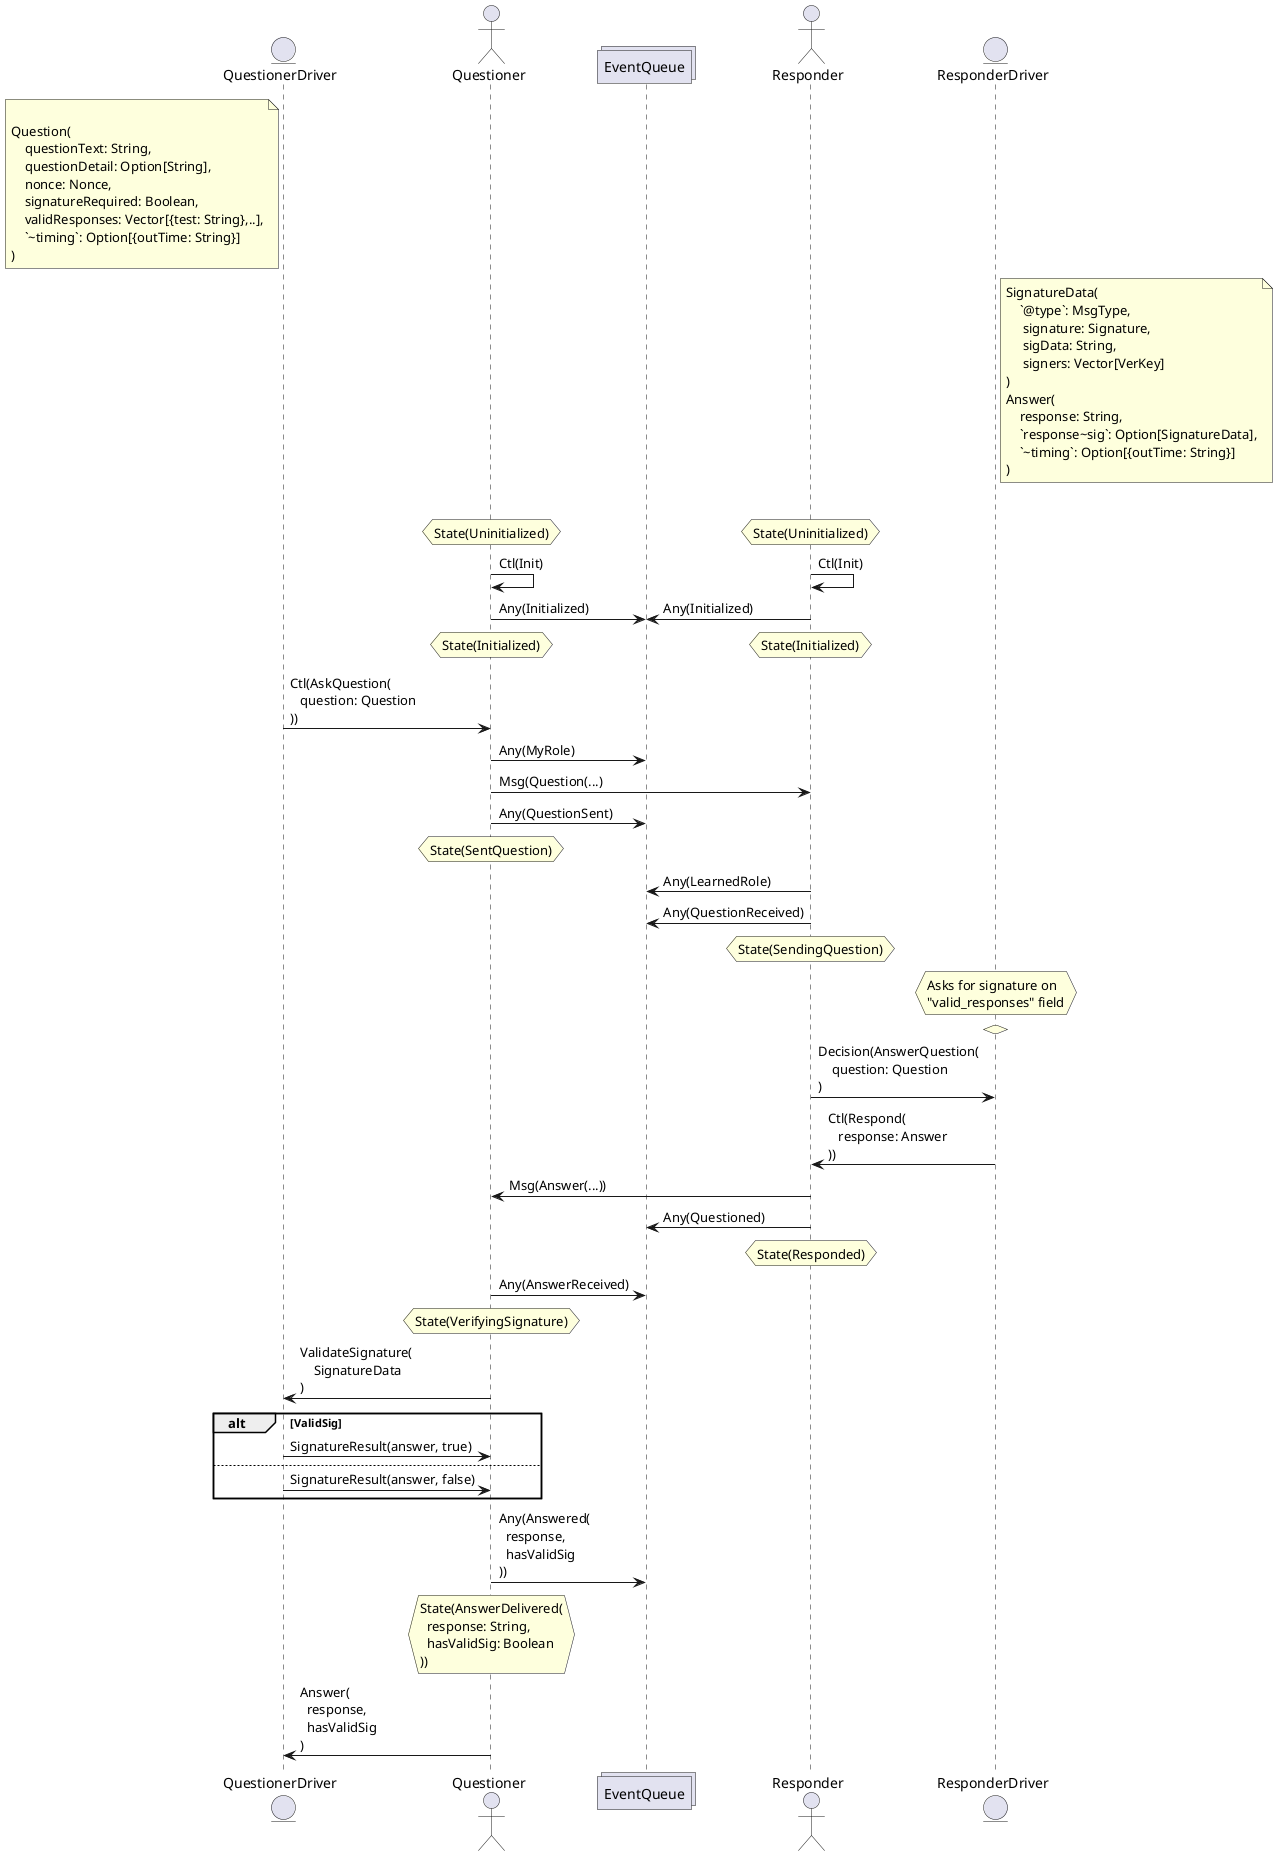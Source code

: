 @startuml Question Protocol

entity QuestionerDriver
actor Questioner
collections EventQueue
actor Responder
entity ResponderDriver


note left of QuestionerDriver

Question(
    questionText: String,
    questionDetail: Option[String],
    nonce: Nonce,
    signatureRequired: Boolean,
    validResponses: Vector[{test: String},..],
    `~timing`: Option[{outTime: String}]
)
end note

note right of ResponderDriver
SignatureData(
    `@type`: MsgType,
     signature: Signature,
     sigData: String,
     signers: Vector[VerKey]
)
Answer(
    response: String,
    `response~sig`: Option[SignatureData],
    `~timing`: Option[{outTime: String}]
)
end note

par2

  hnote over Questioner: State(Uninitialized)
  Questioner -> Questioner: Ctl(Init)
  Questioner -> EventQueue: Any(Initialized)
  hnote over Questioner: State(Initialized)
else
  hnote over Responder: State(Uninitialized)
  Responder -> Responder: Ctl(Init)
  Responder -> EventQueue: Any(Initialized)
  hnote over Responder: State(Initialized)
end
QuestionerDriver -> Questioner: Ctl(AskQuestion(\n   question: Question\n))
Questioner -> EventQueue: Any(MyRole)

Questioner -> Responder: Msg(Question(...)
Questioner -> EventQueue: Any(QuestionSent)
hnote over Questioner: State(SentQuestion)
Responder -> EventQueue: Any(LearnedRole)
Responder -> EventQueue: Any(QuestionReceived)
hnote over Responder: State(SendingQuestion)

hnote over ResponderDriver: Asks for signature on \n"valid_responses" field
hnote over ResponderDriver:
Responder -> ResponderDriver: Decision(AnswerQuestion(\n    question: Question\n)
ResponderDriver -> Responder: Ctl(Respond(\n   response: Answer\n))
Responder -> Questioner: Msg(Answer(...))
Responder -> EventQueue: Any(Questioned)
hnote over Responder: State(Responded)

Questioner -> EventQueue: Any(AnswerReceived)
hnote over Questioner: State(VerifyingSignature)
Questioner -> QuestionerDriver: ValidateSignature(\n    SignatureData\n)
alt ValidSig
    QuestionerDriver -> Questioner: SignatureResult(answer, true)
else
    QuestionerDriver -> Questioner: SignatureResult(answer, false)
end

Questioner -> EventQueue: Any(Answered(\n  response,\n  hasValidSig\n))
hnote over Questioner: State(AnswerDelivered(\n  response: String,\n  hasValidSig: Boolean\n))

Questioner -> QuestionerDriver: Answer(\n  response,\n  hasValidSig\n)

@enduml

